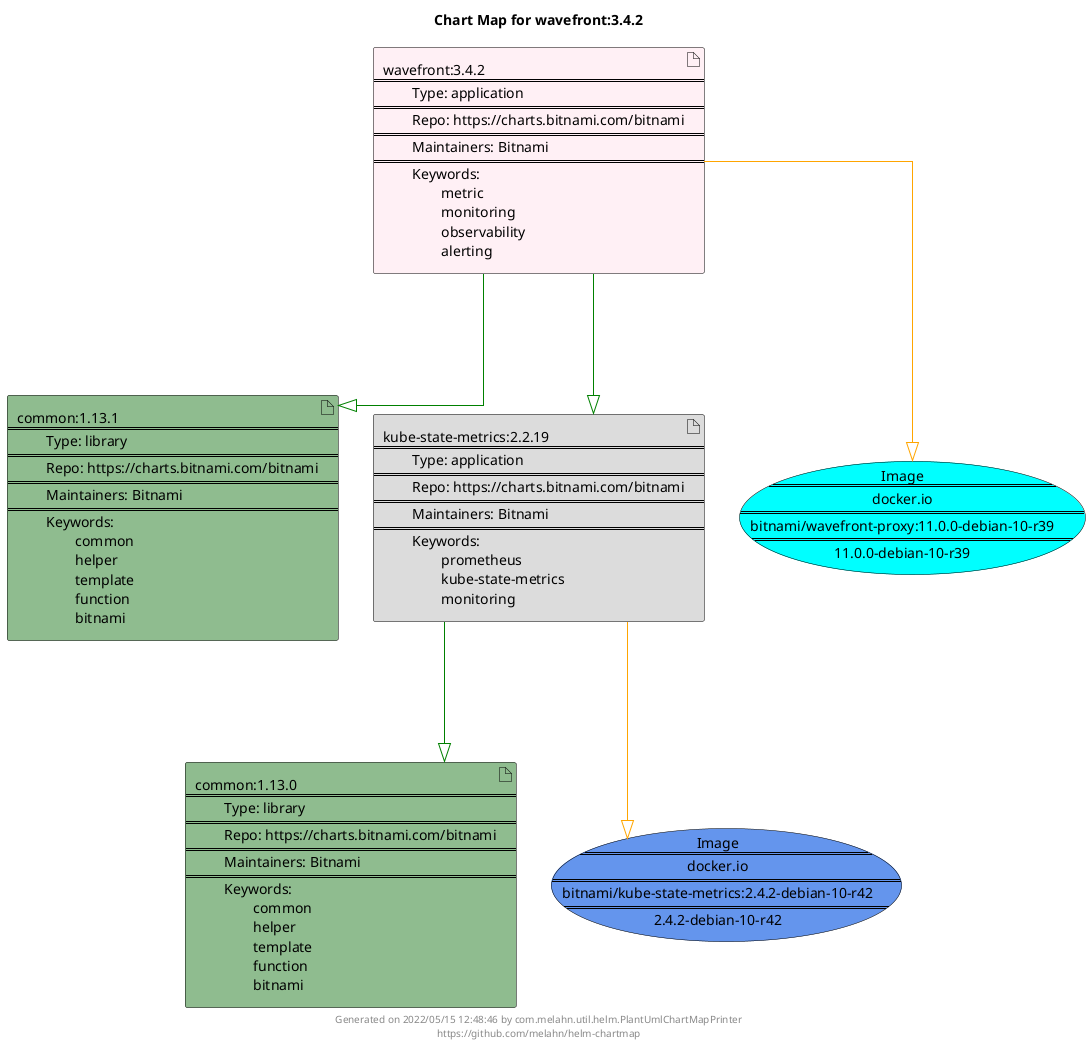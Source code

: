 @startuml
skinparam linetype ortho
skinparam backgroundColor white
skinparam usecaseBorderColor black
skinparam usecaseArrowColor LightSlateGray
skinparam artifactBorderColor black
skinparam artifactArrowColor LightSlateGray

title Chart Map for wavefront:3.4.2

'There are 4 referenced Helm Charts
artifact "common:1.13.1\n====\n\tType: library\n====\n\tRepo: https://charts.bitnami.com/bitnami\n====\n\tMaintainers: Bitnami\n====\n\tKeywords: \n\t\tcommon\n\t\thelper\n\t\ttemplate\n\t\tfunction\n\t\tbitnami" as common_1_13_1 #DarkSeaGreen
artifact "common:1.13.0\n====\n\tType: library\n====\n\tRepo: https://charts.bitnami.com/bitnami\n====\n\tMaintainers: Bitnami\n====\n\tKeywords: \n\t\tcommon\n\t\thelper\n\t\ttemplate\n\t\tfunction\n\t\tbitnami" as common_1_13_0 #DarkSeaGreen
artifact "kube-state-metrics:2.2.19\n====\n\tType: application\n====\n\tRepo: https://charts.bitnami.com/bitnami\n====\n\tMaintainers: Bitnami\n====\n\tKeywords: \n\t\tprometheus\n\t\tkube-state-metrics\n\t\tmonitoring" as kube_state_metrics_2_2_19 #Gainsboro
artifact "wavefront:3.4.2\n====\n\tType: application\n====\n\tRepo: https://charts.bitnami.com/bitnami\n====\n\tMaintainers: Bitnami\n====\n\tKeywords: \n\t\tmetric\n\t\tmonitoring\n\t\tobservability\n\t\talerting" as wavefront_3_4_2 #LavenderBlush

'There are 2 referenced Docker Images
usecase "Image\n====\ndocker.io\n====\nbitnami/wavefront-proxy:11.0.0-debian-10-r39\n====\n11.0.0-debian-10-r39" as docker_io_bitnami_wavefront_proxy_11_0_0_debian_10_r39 #Cyan
usecase "Image\n====\ndocker.io\n====\nbitnami/kube-state-metrics:2.4.2-debian-10-r42\n====\n2.4.2-debian-10-r42" as docker_io_bitnami_kube_state_metrics_2_4_2_debian_10_r42 #CornflowerBlue

'Chart Dependencies
wavefront_3_4_2--[#green]-|>kube_state_metrics_2_2_19
kube_state_metrics_2_2_19--[#green]-|>common_1_13_0
wavefront_3_4_2--[#green]-|>common_1_13_1
kube_state_metrics_2_2_19--[#orange]-|>docker_io_bitnami_kube_state_metrics_2_4_2_debian_10_r42
wavefront_3_4_2--[#orange]-|>docker_io_bitnami_wavefront_proxy_11_0_0_debian_10_r39

center footer Generated on 2022/05/15 12:48:46 by com.melahn.util.helm.PlantUmlChartMapPrinter\nhttps://github.com/melahn/helm-chartmap
@enduml
